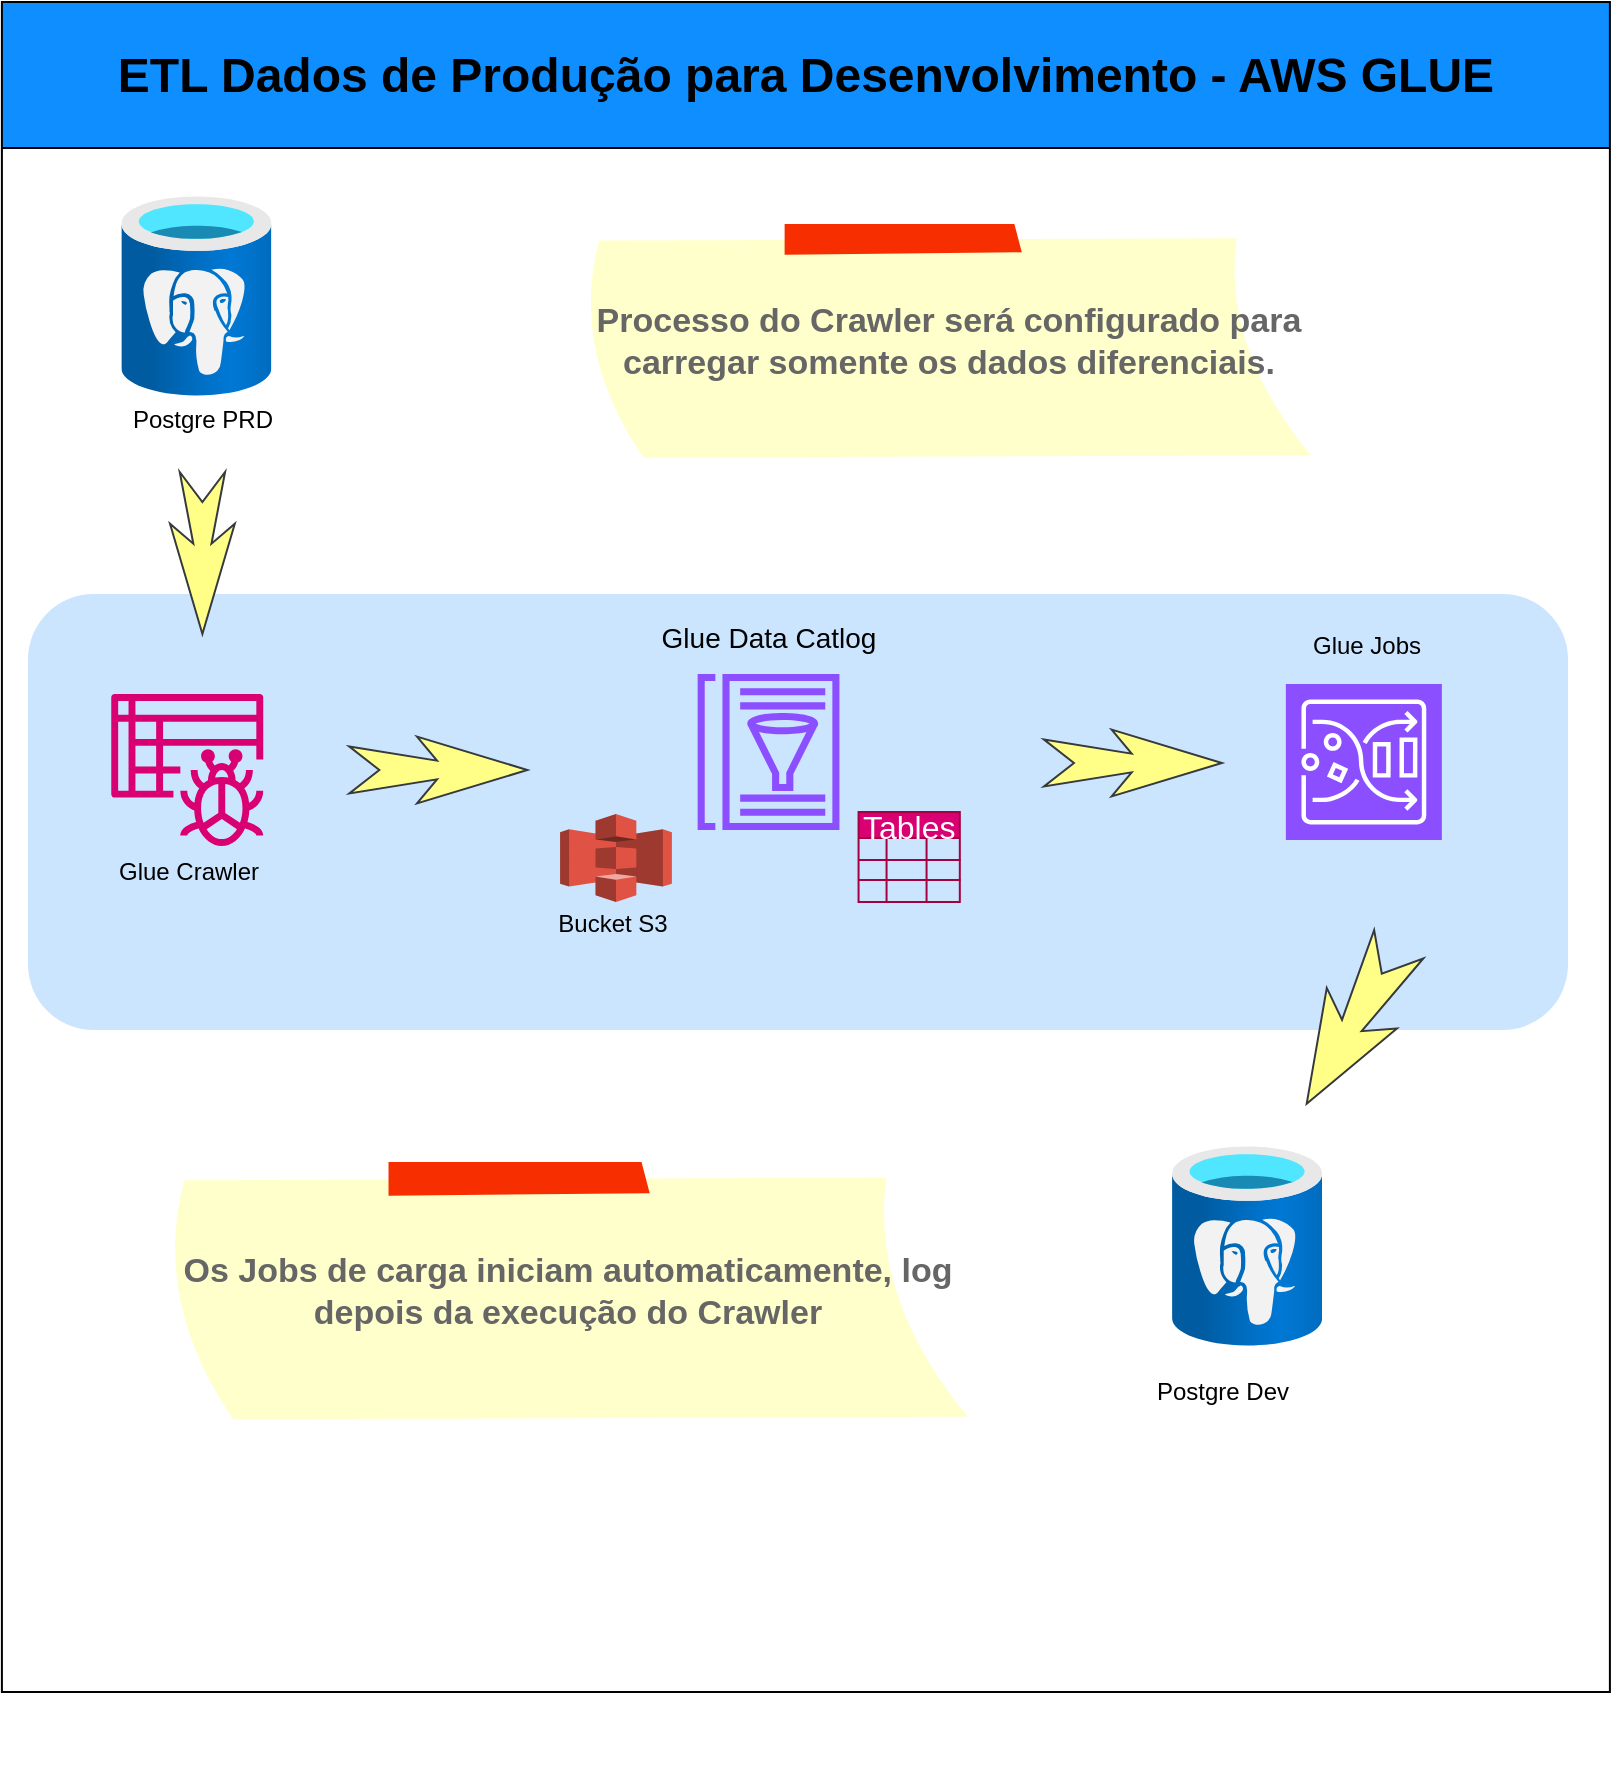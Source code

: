 <mxfile version="22.1.9" type="github">
  <diagram name="Page-1" id="brKmT-EkNB2ks8HkJRCC">
    <mxGraphModel dx="2290" dy="2099" grid="0" gridSize="10" guides="1" tooltips="1" connect="1" arrows="1" fold="1" page="1" pageScale="1" pageWidth="827" pageHeight="1169" math="0" shadow="0">
      <root>
        <mxCell id="0" />
        <mxCell id="1" parent="0" />
        <mxCell id="FxCQj33LjYp6d0i4RSg2-142" value="" style="rounded=1;whiteSpace=wrap;html=1;fillColor=#cce5ff;strokeColor=none;" vertex="1" parent="1">
          <mxGeometry x="21" y="290" width="770" height="218" as="geometry" />
        </mxCell>
        <mxCell id="FxCQj33LjYp6d0i4RSg2-139" value="" style="group" vertex="1" connectable="0" parent="1">
          <mxGeometry x="12" y="-6" width="804" height="890" as="geometry" />
        </mxCell>
        <mxCell id="FxCQj33LjYp6d0i4RSg2-96" value="&lt;font style=&quot;font-size: 24px;&quot;&gt;ETL Dados de Produção para Desenvolvimento - AWS GLUE&lt;/font&gt;" style="swimlane;whiteSpace=wrap;html=1;startSize=73;fillColor=#0F8FFF;" vertex="1" parent="FxCQj33LjYp6d0i4RSg2-139">
          <mxGeometry x="-4.05" width="804" height="845" as="geometry" />
        </mxCell>
        <mxCell id="FxCQj33LjYp6d0i4RSg2-133" value="" style="shape=image;verticalLabelPosition=bottom;labelBackgroundColor=default;verticalAlign=top;aspect=fixed;imageAspect=0;image=https://bigdatasystems.com.br/wp-content/uploads/2018/01/logo-bigdata-grande-min.jpg;" vertex="1" parent="FxCQj33LjYp6d0i4RSg2-96">
          <mxGeometry x="598.046" y="770" width="195" height="54.6" as="geometry" />
        </mxCell>
        <mxCell id="FxCQj33LjYp6d0i4RSg2-49" value="" style="group" vertex="1" connectable="0" parent="FxCQj33LjYp6d0i4RSg2-96">
          <mxGeometry x="565.028" y="572" width="120.499" height="138" as="geometry" />
        </mxCell>
        <mxCell id="FxCQj33LjYp6d0i4RSg2-50" value="" style="image;aspect=fixed;html=1;points=[];align=center;fontSize=12;image=img/lib/azure2/databases/Azure_Database_PostgreSQL_Server.svg;" vertex="1" parent="FxCQj33LjYp6d0i4RSg2-49">
          <mxGeometry x="20.083" width="75" height="100" as="geometry" />
        </mxCell>
        <mxCell id="FxCQj33LjYp6d0i4RSg2-51" value="Postgre Dev" style="text;html=1;align=center;verticalAlign=middle;resizable=0;points=[];autosize=1;strokeColor=none;fillColor=none;" vertex="1" parent="FxCQj33LjYp6d0i4RSg2-49">
          <mxGeometry y="108" width="90" height="30" as="geometry" />
        </mxCell>
        <mxCell id="FxCQj33LjYp6d0i4RSg2-141" value="" style="group" vertex="1" connectable="0" parent="FxCQj33LjYp6d0i4RSg2-96">
          <mxGeometry x="47.582" y="97" width="668.647" height="596" as="geometry" />
        </mxCell>
        <mxCell id="FxCQj33LjYp6d0i4RSg2-111" value="" style="html=1;shadow=0;dashed=0;align=center;verticalAlign=middle;shape=mxgraph.arrows2.stylisedArrow;dy=0.72;dx=45.15;notch=16.9;feather=0.3;rotation=30;fillColor=#ffff88;strokeColor=#36393d;direction=south;" vertex="1" parent="FxCQj33LjYp6d0i4RSg2-141">
          <mxGeometry x="607.567" y="368" width="40.504" height="92" as="geometry" />
        </mxCell>
        <mxCell id="FxCQj33LjYp6d0i4RSg2-125" value="" style="group" vertex="1" connectable="0" parent="FxCQj33LjYp6d0i4RSg2-141">
          <mxGeometry x="7.098" width="91.134" height="127" as="geometry" />
        </mxCell>
        <mxCell id="FxCQj33LjYp6d0i4RSg2-2" value="" style="image;aspect=fixed;html=1;points=[];align=center;fontSize=12;image=img/lib/azure2/databases/Azure_Database_PostgreSQL_Server.svg;container=0;" vertex="1" parent="FxCQj33LjYp6d0i4RSg2-125">
          <mxGeometry x="5.063" width="75" height="100" as="geometry" />
        </mxCell>
        <mxCell id="FxCQj33LjYp6d0i4RSg2-44" value="Postgre PRD" style="text;html=1;align=center;verticalAlign=middle;resizable=0;points=[];autosize=1;strokeColor=none;fillColor=none;container=0;" vertex="1" parent="FxCQj33LjYp6d0i4RSg2-125">
          <mxGeometry y="97" width="90" height="30" as="geometry" />
        </mxCell>
        <mxCell id="FxCQj33LjYp6d0i4RSg2-130" value="&lt;b&gt;Processo do Crawler será configurado para carregar somente os dados diferenciais.&lt;/b&gt;" style="strokeWidth=1;shadow=0;dashed=0;align=center;html=1;shape=mxgraph.mockup.text.stickyNote2;fontColor=#666666;mainText=;fontSize=17;whiteSpace=wrap;fillColor=#ffffcc;strokeColor=#F62E00;" vertex="1" parent="FxCQj33LjYp6d0i4RSg2-141">
          <mxGeometry x="239.995" y="14" width="370.61" height="118" as="geometry" />
        </mxCell>
        <mxCell id="FxCQj33LjYp6d0i4RSg2-131" value="&lt;b&gt;Os Jobs de carga iniciam automaticamente, log depois da execução do Crawler&lt;/b&gt;" style="strokeWidth=1;shadow=0;dashed=0;align=center;html=1;shape=mxgraph.mockup.text.stickyNote2;fontColor=#666666;mainText=;fontSize=17;whiteSpace=wrap;fillColor=#ffffcc;strokeColor=#F62E00;" vertex="1" parent="FxCQj33LjYp6d0i4RSg2-141">
          <mxGeometry x="31.469" y="483" width="408.076" height="130" as="geometry" />
        </mxCell>
        <mxCell id="FxCQj33LjYp6d0i4RSg2-104" value="" style="html=1;shadow=0;dashed=0;align=center;verticalAlign=middle;shape=mxgraph.arrows2.stylisedArrow;dy=0.72;dx=45.15;notch=15;feather=0.3;rotation=0;fillColor=#ffff88;strokeColor=#36393d;direction=south;" vertex="1" parent="FxCQj33LjYp6d0i4RSg2-141">
          <mxGeometry x="36.464" y="138" width="32.403" height="81" as="geometry" />
        </mxCell>
        <mxCell id="FxCQj33LjYp6d0i4RSg2-105" value="" style="html=1;shadow=0;dashed=0;align=center;verticalAlign=middle;shape=mxgraph.arrows2.stylisedArrow;dy=0.72;dx=45.15;notch=15;feather=0.3;rotation=-90;fillColor=#ffff88;strokeColor=#36393d;direction=south;" vertex="1" parent="FxCQj33LjYp6d0i4RSg2-141">
          <mxGeometry x="153.924" y="242.49" width="33.416" height="89" as="geometry" />
        </mxCell>
        <mxCell id="FxCQj33LjYp6d0i4RSg2-45" value="Glue Crawler" style="text;html=1;align=center;verticalAlign=middle;resizable=0;points=[];autosize=1;strokeColor=none;fillColor=none;" vertex="1" parent="FxCQj33LjYp6d0i4RSg2-141">
          <mxGeometry y="322.996" width="90" height="30" as="geometry" />
        </mxCell>
        <mxCell id="FxCQj33LjYp6d0i4RSg2-3" value="" style="sketch=0;outlineConnect=0;fontColor=#ffffff;fillColor=#d80073;strokeColor=#A50040;dashed=0;verticalLabelPosition=bottom;verticalAlign=top;align=center;html=1;fontSize=12;fontStyle=0;aspect=fixed;pointerEvents=1;shape=mxgraph.aws4.glue_crawlers;" vertex="1" parent="FxCQj33LjYp6d0i4RSg2-141">
          <mxGeometry x="7.098" y="249" width="75.983" height="75.983" as="geometry" />
        </mxCell>
        <mxCell id="FxCQj33LjYp6d0i4RSg2-30" value="Tables" style="shape=table;startSize=13;container=1;collapsible=0;childLayout=tableLayout;strokeColor=#A50040;fontSize=16;fillColor=#d80073;fontColor=#ffffff;" vertex="1" parent="FxCQj33LjYp6d0i4RSg2-141">
          <mxGeometry x="380.746" y="308" width="50.63" height="45" as="geometry" />
        </mxCell>
        <mxCell id="FxCQj33LjYp6d0i4RSg2-31" value="" style="shape=tableRow;horizontal=0;startSize=0;swimlaneHead=0;swimlaneBody=0;strokeColor=inherit;top=0;left=0;bottom=0;right=0;collapsible=0;dropTarget=0;fillColor=none;points=[[0,0.5],[1,0.5]];portConstraint=eastwest;fontSize=16;" vertex="1" parent="FxCQj33LjYp6d0i4RSg2-30">
          <mxGeometry y="13" width="50.63" height="11" as="geometry" />
        </mxCell>
        <mxCell id="FxCQj33LjYp6d0i4RSg2-32" value="" style="shape=partialRectangle;html=1;whiteSpace=wrap;connectable=0;strokeColor=inherit;overflow=hidden;fillColor=none;top=0;left=0;bottom=0;right=0;pointerEvents=1;fontSize=16;" vertex="1" parent="FxCQj33LjYp6d0i4RSg2-31">
          <mxGeometry width="14" height="11" as="geometry">
            <mxRectangle width="14" height="11" as="alternateBounds" />
          </mxGeometry>
        </mxCell>
        <mxCell id="FxCQj33LjYp6d0i4RSg2-33" value="" style="shape=partialRectangle;html=1;whiteSpace=wrap;connectable=0;strokeColor=inherit;overflow=hidden;fillColor=none;top=0;left=0;bottom=0;right=0;pointerEvents=1;fontSize=16;" vertex="1" parent="FxCQj33LjYp6d0i4RSg2-31">
          <mxGeometry x="14" width="20" height="11" as="geometry">
            <mxRectangle width="20" height="11" as="alternateBounds" />
          </mxGeometry>
        </mxCell>
        <mxCell id="FxCQj33LjYp6d0i4RSg2-34" value="" style="shape=partialRectangle;html=1;whiteSpace=wrap;connectable=0;strokeColor=inherit;overflow=hidden;fillColor=none;top=0;left=0;bottom=0;right=0;pointerEvents=1;fontSize=16;" vertex="1" parent="FxCQj33LjYp6d0i4RSg2-31">
          <mxGeometry x="34" width="17" height="11" as="geometry">
            <mxRectangle width="17" height="11" as="alternateBounds" />
          </mxGeometry>
        </mxCell>
        <mxCell id="FxCQj33LjYp6d0i4RSg2-35" value="" style="shape=tableRow;horizontal=0;startSize=0;swimlaneHead=0;swimlaneBody=0;strokeColor=inherit;top=0;left=0;bottom=0;right=0;collapsible=0;dropTarget=0;fillColor=none;points=[[0,0.5],[1,0.5]];portConstraint=eastwest;fontSize=16;" vertex="1" parent="FxCQj33LjYp6d0i4RSg2-30">
          <mxGeometry y="24" width="50.63" height="10" as="geometry" />
        </mxCell>
        <mxCell id="FxCQj33LjYp6d0i4RSg2-36" value="" style="shape=partialRectangle;html=1;whiteSpace=wrap;connectable=0;strokeColor=inherit;overflow=hidden;fillColor=none;top=0;left=0;bottom=0;right=0;pointerEvents=1;fontSize=16;" vertex="1" parent="FxCQj33LjYp6d0i4RSg2-35">
          <mxGeometry width="14" height="10" as="geometry">
            <mxRectangle width="14" height="10" as="alternateBounds" />
          </mxGeometry>
        </mxCell>
        <mxCell id="FxCQj33LjYp6d0i4RSg2-37" value="" style="shape=partialRectangle;html=1;whiteSpace=wrap;connectable=0;strokeColor=inherit;overflow=hidden;fillColor=none;top=0;left=0;bottom=0;right=0;pointerEvents=1;fontSize=16;" vertex="1" parent="FxCQj33LjYp6d0i4RSg2-35">
          <mxGeometry x="14" width="20" height="10" as="geometry">
            <mxRectangle width="20" height="10" as="alternateBounds" />
          </mxGeometry>
        </mxCell>
        <mxCell id="FxCQj33LjYp6d0i4RSg2-38" value="" style="shape=partialRectangle;html=1;whiteSpace=wrap;connectable=0;strokeColor=inherit;overflow=hidden;fillColor=none;top=0;left=0;bottom=0;right=0;pointerEvents=1;fontSize=16;" vertex="1" parent="FxCQj33LjYp6d0i4RSg2-35">
          <mxGeometry x="34" width="17" height="10" as="geometry">
            <mxRectangle width="17" height="10" as="alternateBounds" />
          </mxGeometry>
        </mxCell>
        <mxCell id="FxCQj33LjYp6d0i4RSg2-39" value="" style="shape=tableRow;horizontal=0;startSize=0;swimlaneHead=0;swimlaneBody=0;strokeColor=inherit;top=0;left=0;bottom=0;right=0;collapsible=0;dropTarget=0;fillColor=none;points=[[0,0.5],[1,0.5]];portConstraint=eastwest;fontSize=16;" vertex="1" parent="FxCQj33LjYp6d0i4RSg2-30">
          <mxGeometry y="34" width="50.63" height="11" as="geometry" />
        </mxCell>
        <mxCell id="FxCQj33LjYp6d0i4RSg2-40" value="" style="shape=partialRectangle;html=1;whiteSpace=wrap;connectable=0;strokeColor=inherit;overflow=hidden;fillColor=none;top=0;left=0;bottom=0;right=0;pointerEvents=1;fontSize=16;" vertex="1" parent="FxCQj33LjYp6d0i4RSg2-39">
          <mxGeometry width="14" height="11" as="geometry">
            <mxRectangle width="14" height="11" as="alternateBounds" />
          </mxGeometry>
        </mxCell>
        <mxCell id="FxCQj33LjYp6d0i4RSg2-41" value="" style="shape=partialRectangle;html=1;whiteSpace=wrap;connectable=0;strokeColor=inherit;overflow=hidden;fillColor=none;top=0;left=0;bottom=0;right=0;pointerEvents=1;fontSize=16;" vertex="1" parent="FxCQj33LjYp6d0i4RSg2-39">
          <mxGeometry x="14" width="20" height="11" as="geometry">
            <mxRectangle width="20" height="11" as="alternateBounds" />
          </mxGeometry>
        </mxCell>
        <mxCell id="FxCQj33LjYp6d0i4RSg2-42" value="" style="shape=partialRectangle;html=1;whiteSpace=wrap;connectable=0;strokeColor=inherit;overflow=hidden;fillColor=none;top=0;left=0;bottom=0;right=0;pointerEvents=1;fontSize=16;" vertex="1" parent="FxCQj33LjYp6d0i4RSg2-39">
          <mxGeometry x="34" width="17" height="11" as="geometry">
            <mxRectangle width="17" height="11" as="alternateBounds" />
          </mxGeometry>
        </mxCell>
        <mxCell id="FxCQj33LjYp6d0i4RSg2-46" value="&lt;font style=&quot;font-size: 14px;&quot;&gt;Glue Data Catlog&lt;/font&gt;" style="text;html=1;align=center;verticalAlign=middle;resizable=0;points=[];autosize=1;strokeColor=none;fillColor=none;" vertex="1" parent="FxCQj33LjYp6d0i4RSg2-139">
          <mxGeometry x="316.942" y="303" width="125" height="29" as="geometry" />
        </mxCell>
        <mxCell id="FxCQj33LjYp6d0i4RSg2-52" value="" style="group" vertex="1" connectable="0" parent="FxCQj33LjYp6d0i4RSg2-139">
          <mxGeometry x="266.312" y="406" width="69.869" height="66" as="geometry" />
        </mxCell>
        <mxCell id="FxCQj33LjYp6d0i4RSg2-15" value="" style="outlineConnect=0;dashed=0;verticalLabelPosition=bottom;verticalAlign=top;align=center;html=1;shape=mxgraph.aws3.s3;fillColor=#E05243;gradientColor=none;" vertex="1" parent="FxCQj33LjYp6d0i4RSg2-52">
          <mxGeometry x="8.734" width="55.895" height="44.0" as="geometry" />
        </mxCell>
        <mxCell id="FxCQj33LjYp6d0i4RSg2-47" value="Bucket S3" style="text;html=1;align=center;verticalAlign=middle;resizable=0;points=[];autosize=1;strokeColor=none;fillColor=none;" vertex="1" parent="FxCQj33LjYp6d0i4RSg2-52">
          <mxGeometry x="-5.569" y="40.0" width="80" height="30" as="geometry" />
        </mxCell>
        <mxCell id="FxCQj33LjYp6d0i4RSg2-16" value="" style="sketch=0;outlineConnect=0;fontColor=#232F3E;gradientColor=none;fillColor=#8C4FFF;strokeColor=none;dashed=0;verticalLabelPosition=bottom;verticalAlign=top;align=center;html=1;fontSize=12;fontStyle=0;aspect=fixed;pointerEvents=1;shape=mxgraph.aws4.glue_data_catalog;" vertex="1" parent="FxCQj33LjYp6d0i4RSg2-139">
          <mxGeometry x="343.27" y="336" width="72" height="78" as="geometry" />
        </mxCell>
        <mxCell id="FxCQj33LjYp6d0i4RSg2-119" value="" style="group" vertex="1" connectable="0" parent="FxCQj33LjYp6d0i4RSg2-139">
          <mxGeometry x="637.935" y="307" width="81.008" height="112" as="geometry" />
        </mxCell>
        <mxCell id="FxCQj33LjYp6d0i4RSg2-74" value="Glue Jobs" style="text;html=1;align=center;verticalAlign=middle;resizable=0;points=[];autosize=1;strokeColor=none;fillColor=none;" vertex="1" parent="FxCQj33LjYp6d0i4RSg2-119">
          <mxGeometry width="80" height="30" as="geometry" />
        </mxCell>
        <mxCell id="FxCQj33LjYp6d0i4RSg2-110" value="" style="sketch=0;points=[[0,0,0],[0.25,0,0],[0.5,0,0],[0.75,0,0],[1,0,0],[0,1,0],[0.25,1,0],[0.5,1,0],[0.75,1,0],[1,1,0],[0,0.25,0],[0,0.5,0],[0,0.75,0],[1,0.25,0],[1,0.5,0],[1,0.75,0]];outlineConnect=0;fontColor=#232F3E;fillColor=#8C4FFF;strokeColor=#ffffff;dashed=0;verticalLabelPosition=bottom;verticalAlign=top;align=center;html=1;fontSize=12;fontStyle=0;aspect=fixed;shape=mxgraph.aws4.resourceIcon;resIcon=mxgraph.aws4.glue_databrew;" vertex="1" parent="FxCQj33LjYp6d0i4RSg2-119">
          <mxGeometry y="34" width="78" height="78" as="geometry" />
        </mxCell>
        <mxCell id="FxCQj33LjYp6d0i4RSg2-136" value="" style="html=1;shadow=0;dashed=0;align=center;verticalAlign=middle;shape=mxgraph.arrows2.stylisedArrow;dy=0.72;dx=45.15;notch=15;feather=0.3;rotation=-90;fillColor=#ffff88;strokeColor=#36393d;direction=south;" vertex="1" parent="FxCQj33LjYp6d0i4RSg2-139">
          <mxGeometry x="544.776" y="336" width="33.416" height="89" as="geometry" />
        </mxCell>
      </root>
    </mxGraphModel>
  </diagram>
</mxfile>
